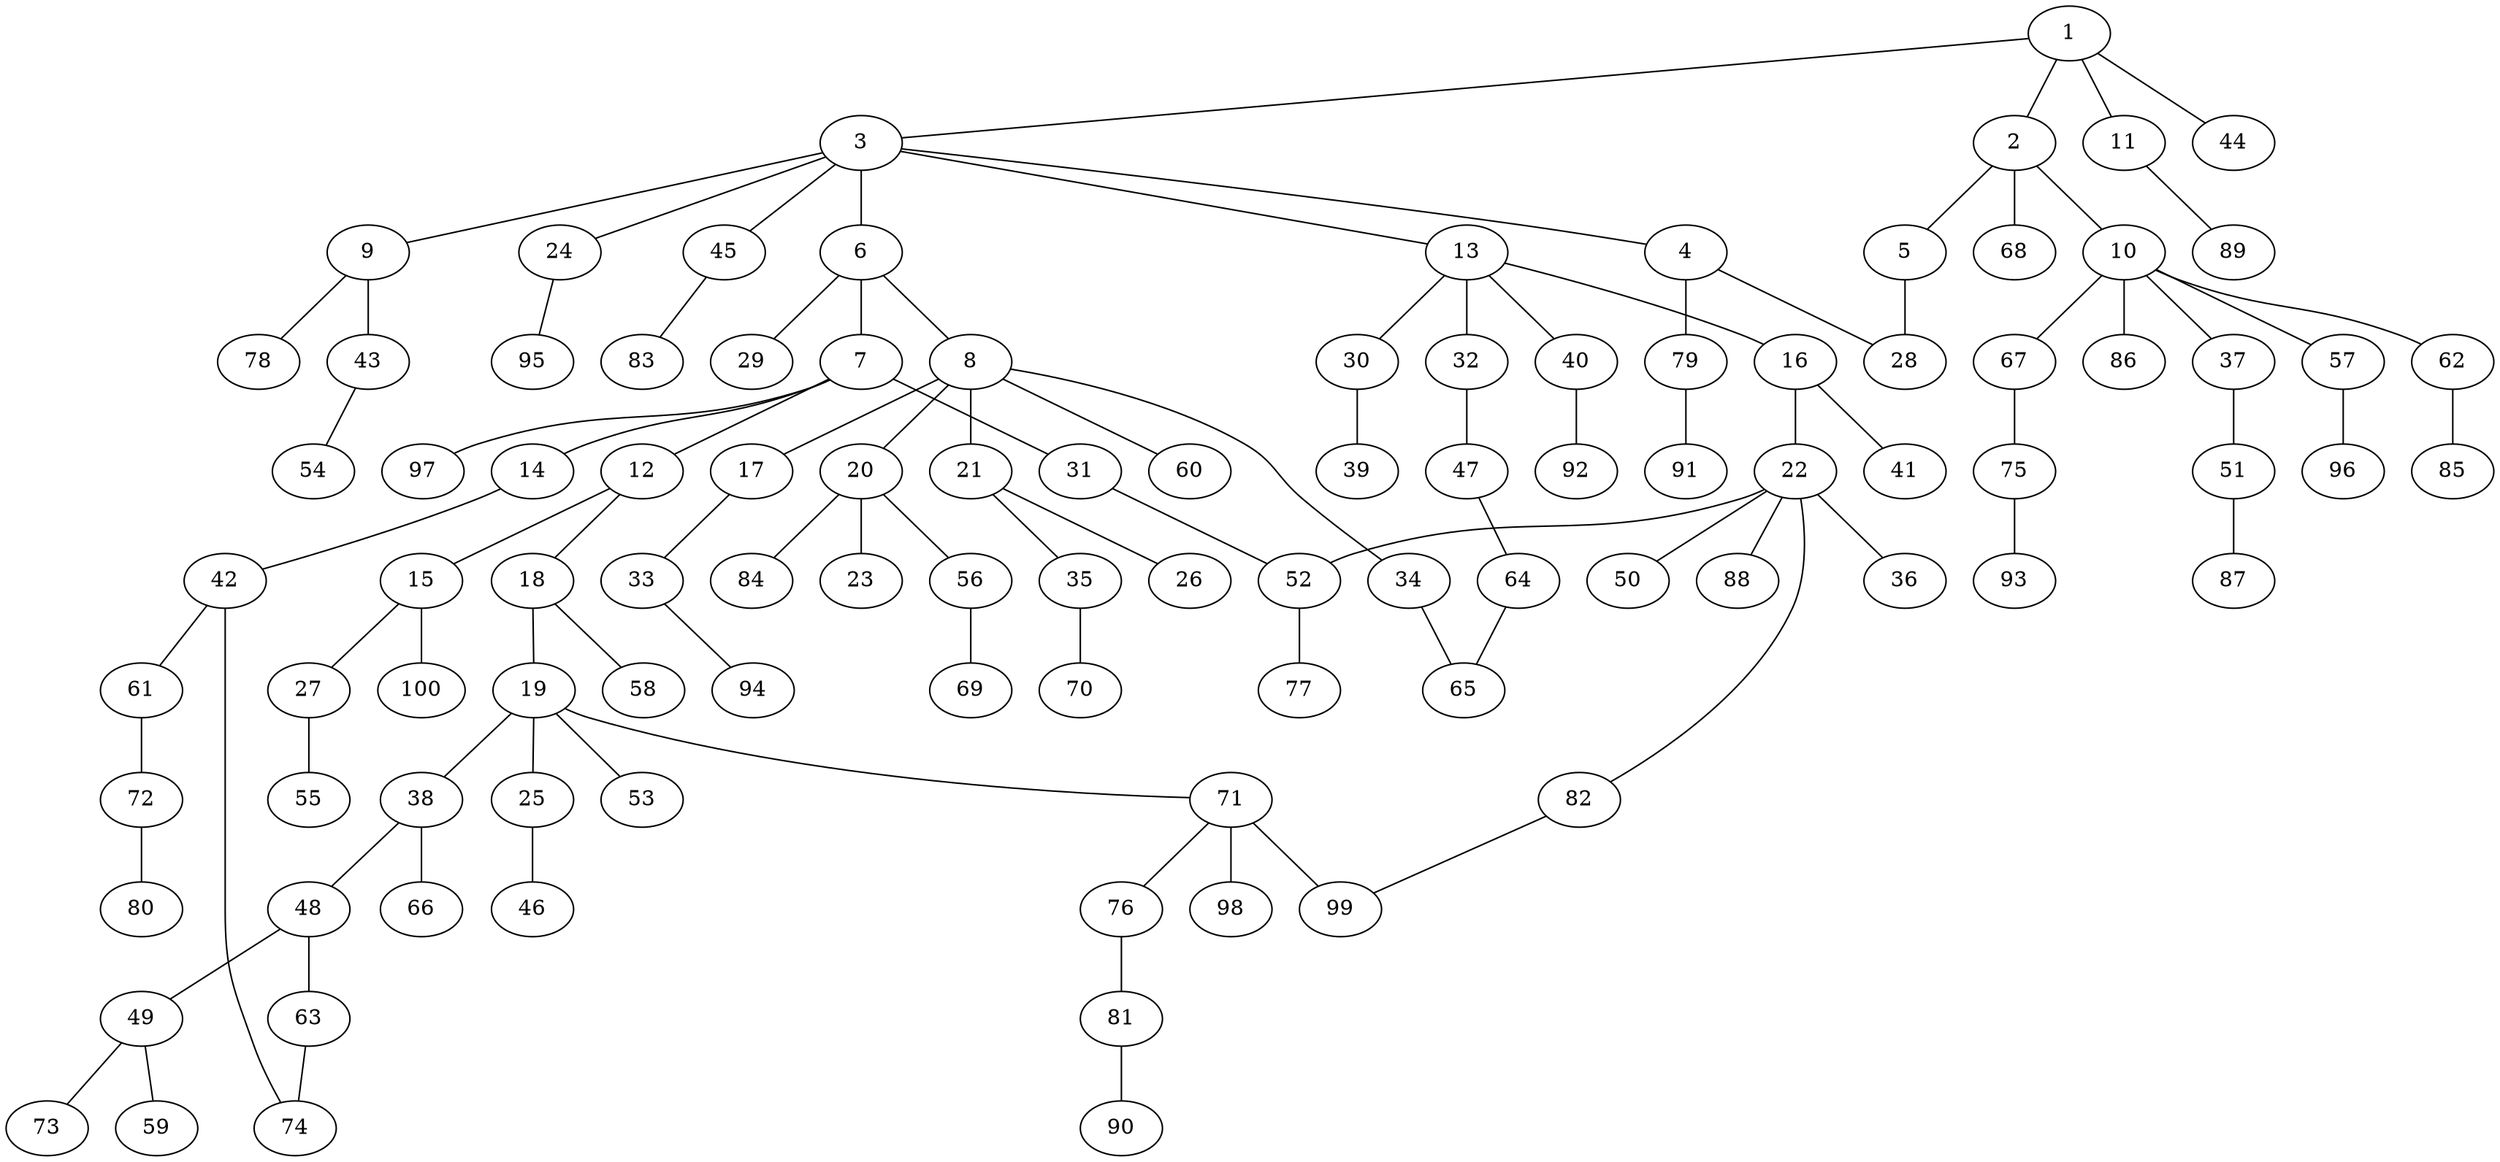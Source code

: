 graph graphname {1--2
1--3
1--11
1--44
2--5
2--10
2--68
3--4
3--6
3--9
3--13
3--24
3--45
4--28
4--79
5--28
6--7
6--8
6--29
7--12
7--14
7--31
7--97
8--17
8--20
8--21
8--34
8--60
9--43
9--78
10--37
10--57
10--62
10--67
10--86
11--89
12--15
12--18
13--16
13--30
13--32
13--40
14--42
15--27
15--100
16--22
16--41
17--33
18--19
18--58
19--25
19--38
19--53
19--71
20--23
20--56
20--84
21--26
21--35
22--36
22--50
22--52
22--82
22--88
24--95
25--46
27--55
30--39
31--52
32--47
33--94
34--65
35--70
37--51
38--48
38--66
40--92
42--61
42--74
43--54
45--83
47--64
48--49
48--63
49--59
49--73
51--87
52--77
56--69
57--96
61--72
62--85
63--74
64--65
67--75
71--76
71--98
71--99
72--80
75--93
76--81
79--91
81--90
82--99
}